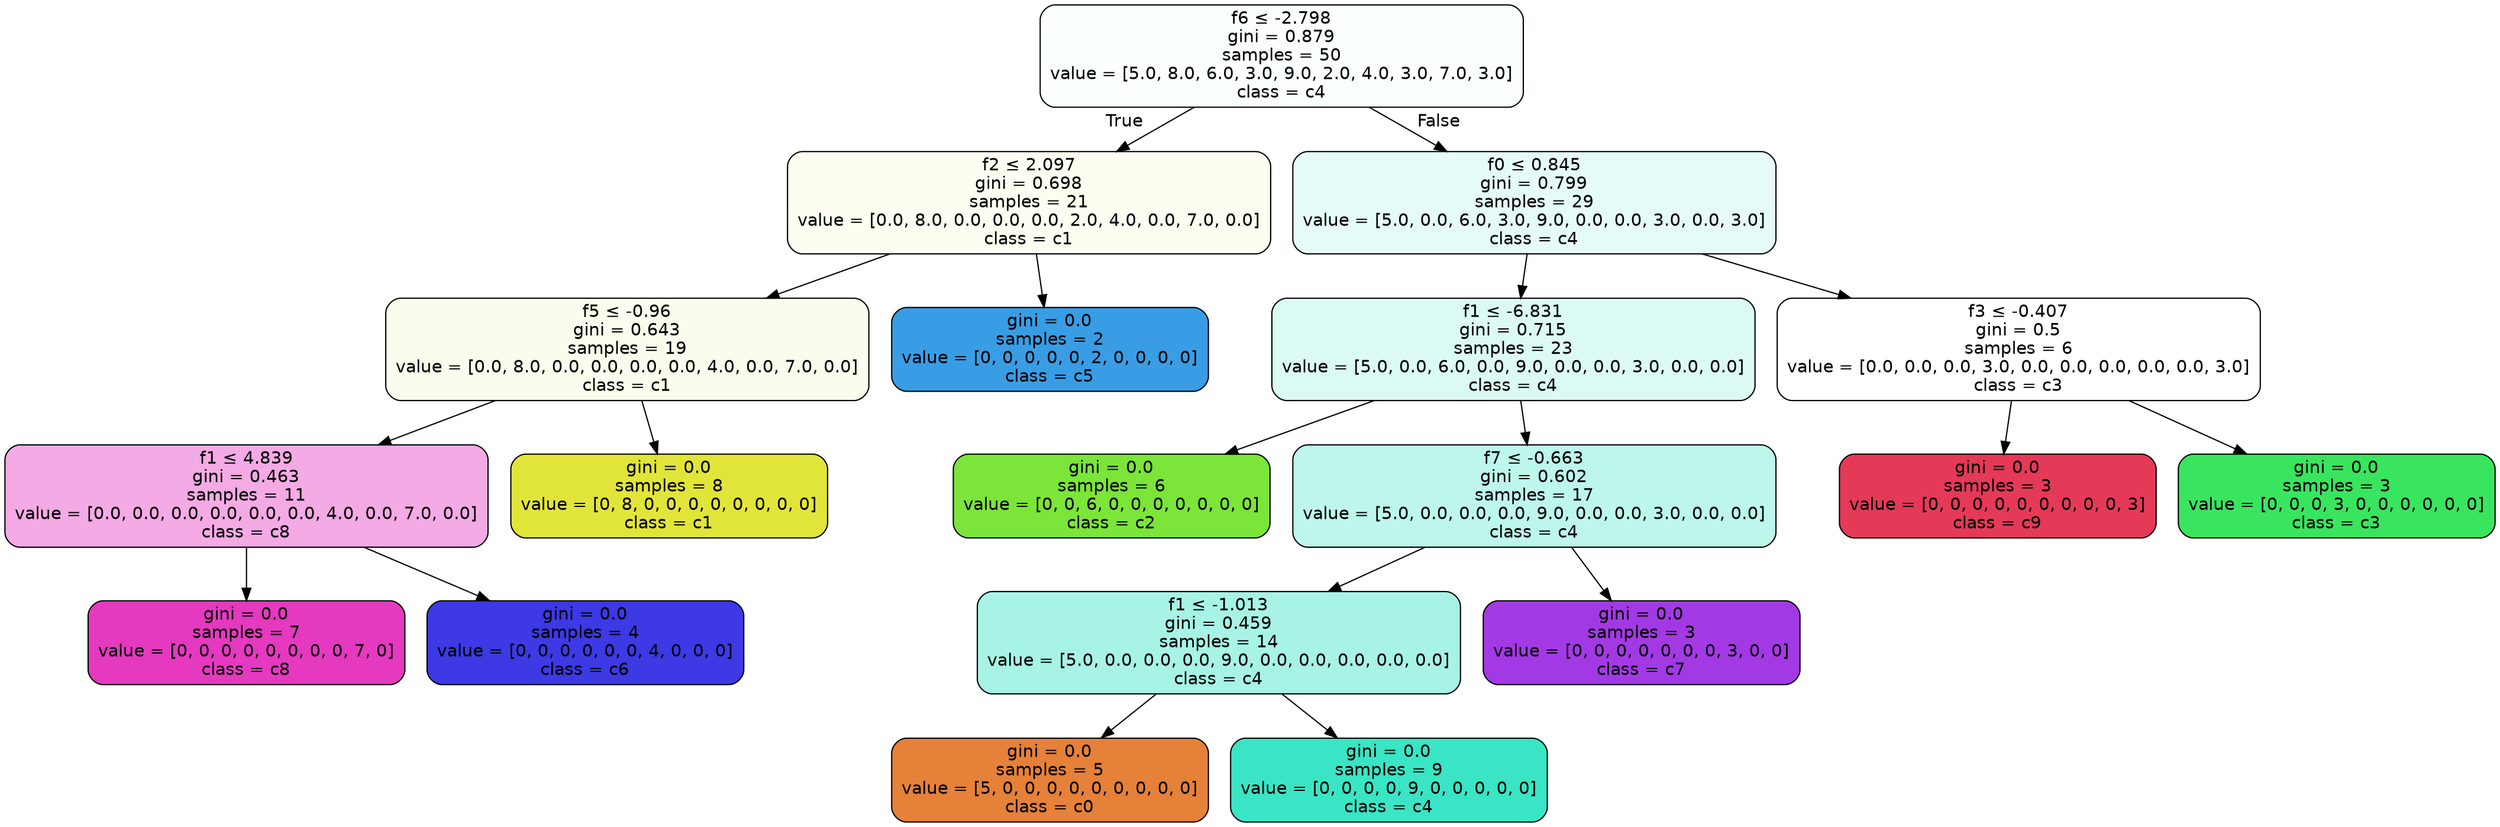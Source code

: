 digraph Tree {
node [shape=box, style="filled, rounded", color="black", fontname=helvetica] ;
edge [fontname=helvetica] ;
0 [label=<f6 &le; -2.798<br/>gini = 0.879<br/>samples = 50<br/>value = [5.0, 8.0, 6.0, 3.0, 9.0, 2.0, 4.0, 3.0, 7.0, 3.0]<br/>class = c4>, fillcolor="#39e5c506"] ;
1 [label=<f2 &le; 2.097<br/>gini = 0.698<br/>samples = 21<br/>value = [0.0, 8.0, 0.0, 0.0, 0.0, 2.0, 4.0, 0.0, 7.0, 0.0]<br/>class = c1>, fillcolor="#e2e53912"] ;
0 -> 1 [labeldistance=2.5, labelangle=45, headlabel="True"] ;
2 [label=<f5 &le; -0.96<br/>gini = 0.643<br/>samples = 19<br/>value = [0.0, 8.0, 0.0, 0.0, 0.0, 0.0, 4.0, 0.0, 7.0, 0.0]<br/>class = c1>, fillcolor="#e2e53915"] ;
1 -> 2 ;
3 [label=<f1 &le; 4.839<br/>gini = 0.463<br/>samples = 11<br/>value = [0.0, 0.0, 0.0, 0.0, 0.0, 0.0, 4.0, 0.0, 7.0, 0.0]<br/>class = c8>, fillcolor="#e539c06d"] ;
2 -> 3 ;
4 [label=<gini = 0.0<br/>samples = 7<br/>value = [0, 0, 0, 0, 0, 0, 0, 0, 7, 0]<br/>class = c8>, fillcolor="#e539c0ff"] ;
3 -> 4 ;
5 [label=<gini = 0.0<br/>samples = 4<br/>value = [0, 0, 0, 0, 0, 0, 4, 0, 0, 0]<br/>class = c6>, fillcolor="#3c39e5ff"] ;
3 -> 5 ;
6 [label=<gini = 0.0<br/>samples = 8<br/>value = [0, 8, 0, 0, 0, 0, 0, 0, 0, 0]<br/>class = c1>, fillcolor="#e2e539ff"] ;
2 -> 6 ;
7 [label=<gini = 0.0<br/>samples = 2<br/>value = [0, 0, 0, 0, 0, 2, 0, 0, 0, 0]<br/>class = c5>, fillcolor="#399de5ff"] ;
1 -> 7 ;
8 [label=<f0 &le; 0.845<br/>gini = 0.799<br/>samples = 29<br/>value = [5.0, 0.0, 6.0, 3.0, 9.0, 0.0, 0.0, 3.0, 0.0, 3.0]<br/>class = c4>, fillcolor="#39e5c521"] ;
0 -> 8 [labeldistance=2.5, labelangle=-45, headlabel="False"] ;
9 [label=<f1 &le; -6.831<br/>gini = 0.715<br/>samples = 23<br/>value = [5.0, 0.0, 6.0, 0.0, 9.0, 0.0, 0.0, 3.0, 0.0, 0.0]<br/>class = c4>, fillcolor="#39e5c52d"] ;
8 -> 9 ;
10 [label=<gini = 0.0<br/>samples = 6<br/>value = [0, 0, 6, 0, 0, 0, 0, 0, 0, 0]<br/>class = c2>, fillcolor="#7be539ff"] ;
9 -> 10 ;
11 [label=<f7 &le; -0.663<br/>gini = 0.602<br/>samples = 17<br/>value = [5.0, 0.0, 0.0, 0.0, 9.0, 0.0, 0.0, 3.0, 0.0, 0.0]<br/>class = c4>, fillcolor="#39e5c555"] ;
9 -> 11 ;
12 [label=<f1 &le; -1.013<br/>gini = 0.459<br/>samples = 14<br/>value = [5.0, 0.0, 0.0, 0.0, 9.0, 0.0, 0.0, 0.0, 0.0, 0.0]<br/>class = c4>, fillcolor="#39e5c571"] ;
11 -> 12 ;
13 [label=<gini = 0.0<br/>samples = 5<br/>value = [5, 0, 0, 0, 0, 0, 0, 0, 0, 0]<br/>class = c0>, fillcolor="#e58139ff"] ;
12 -> 13 ;
14 [label=<gini = 0.0<br/>samples = 9<br/>value = [0, 0, 0, 0, 9, 0, 0, 0, 0, 0]<br/>class = c4>, fillcolor="#39e5c5ff"] ;
12 -> 14 ;
15 [label=<gini = 0.0<br/>samples = 3<br/>value = [0, 0, 0, 0, 0, 0, 0, 3, 0, 0]<br/>class = c7>, fillcolor="#a339e5ff"] ;
11 -> 15 ;
16 [label=<f3 &le; -0.407<br/>gini = 0.5<br/>samples = 6<br/>value = [0.0, 0.0, 0.0, 3.0, 0.0, 0.0, 0.0, 0.0, 0.0, 3.0]<br/>class = c3>, fillcolor="#39e55e00"] ;
8 -> 16 ;
17 [label=<gini = 0.0<br/>samples = 3<br/>value = [0, 0, 0, 0, 0, 0, 0, 0, 0, 3]<br/>class = c9>, fillcolor="#e53958ff"] ;
16 -> 17 ;
18 [label=<gini = 0.0<br/>samples = 3<br/>value = [0, 0, 0, 3, 0, 0, 0, 0, 0, 0]<br/>class = c3>, fillcolor="#39e55eff"] ;
16 -> 18 ;
}
